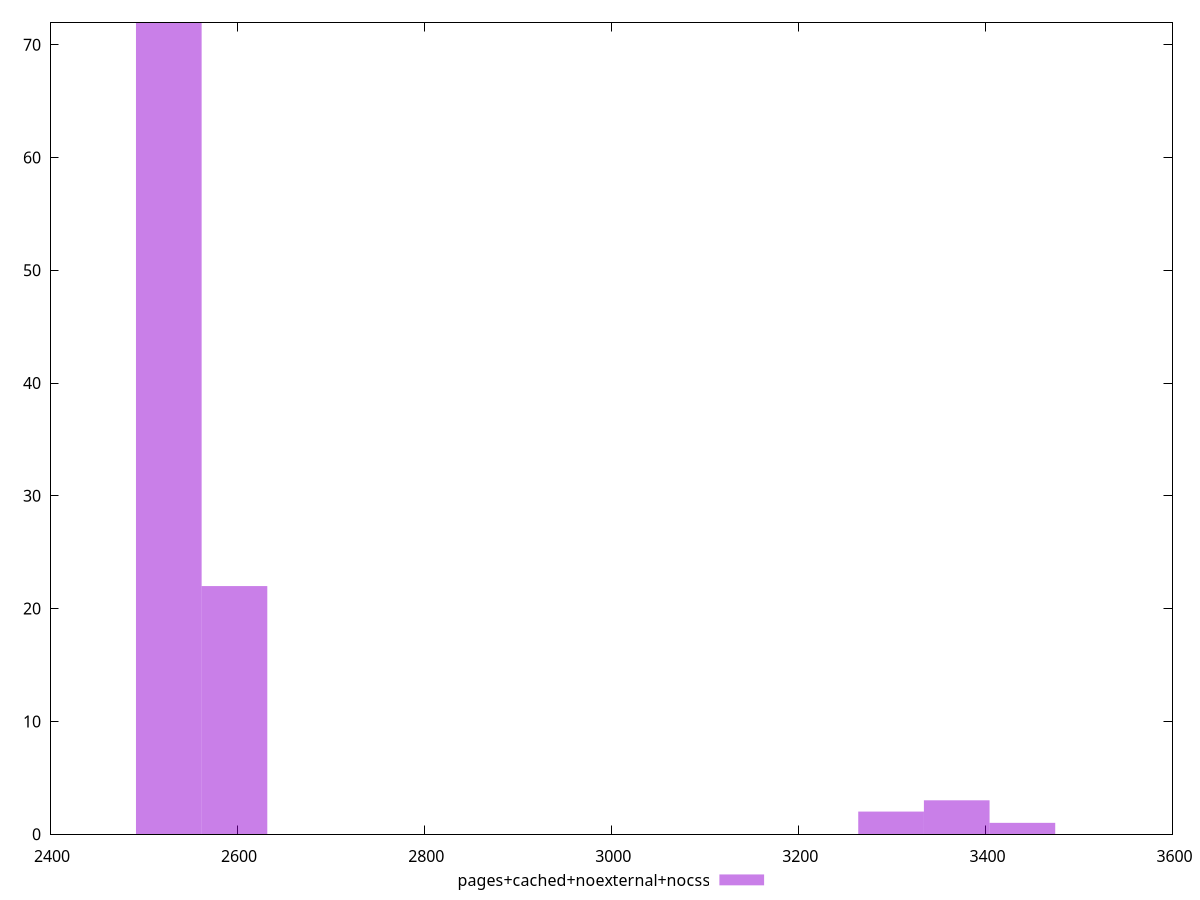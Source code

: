 $_pagesCachedNoexternalNocss <<EOF
2527.0012784510063 72
2597.1957584079787 22
3369.3350379346753 3
3299.140557977703 2
3439.5295178916476 1
EOF
set key outside below
set terminal pngcairo
set output "report_00005_2020-11-02T22-26-11.212Z/largest-contentful-paint/pages+cached+noexternal+nocss//raw_hist.png"
set yrange [0:72]
set boxwidth 70.1944799569724
set style fill transparent solid 0.5 noborder
plot $_pagesCachedNoexternalNocss title "pages+cached+noexternal+nocss" with boxes ,